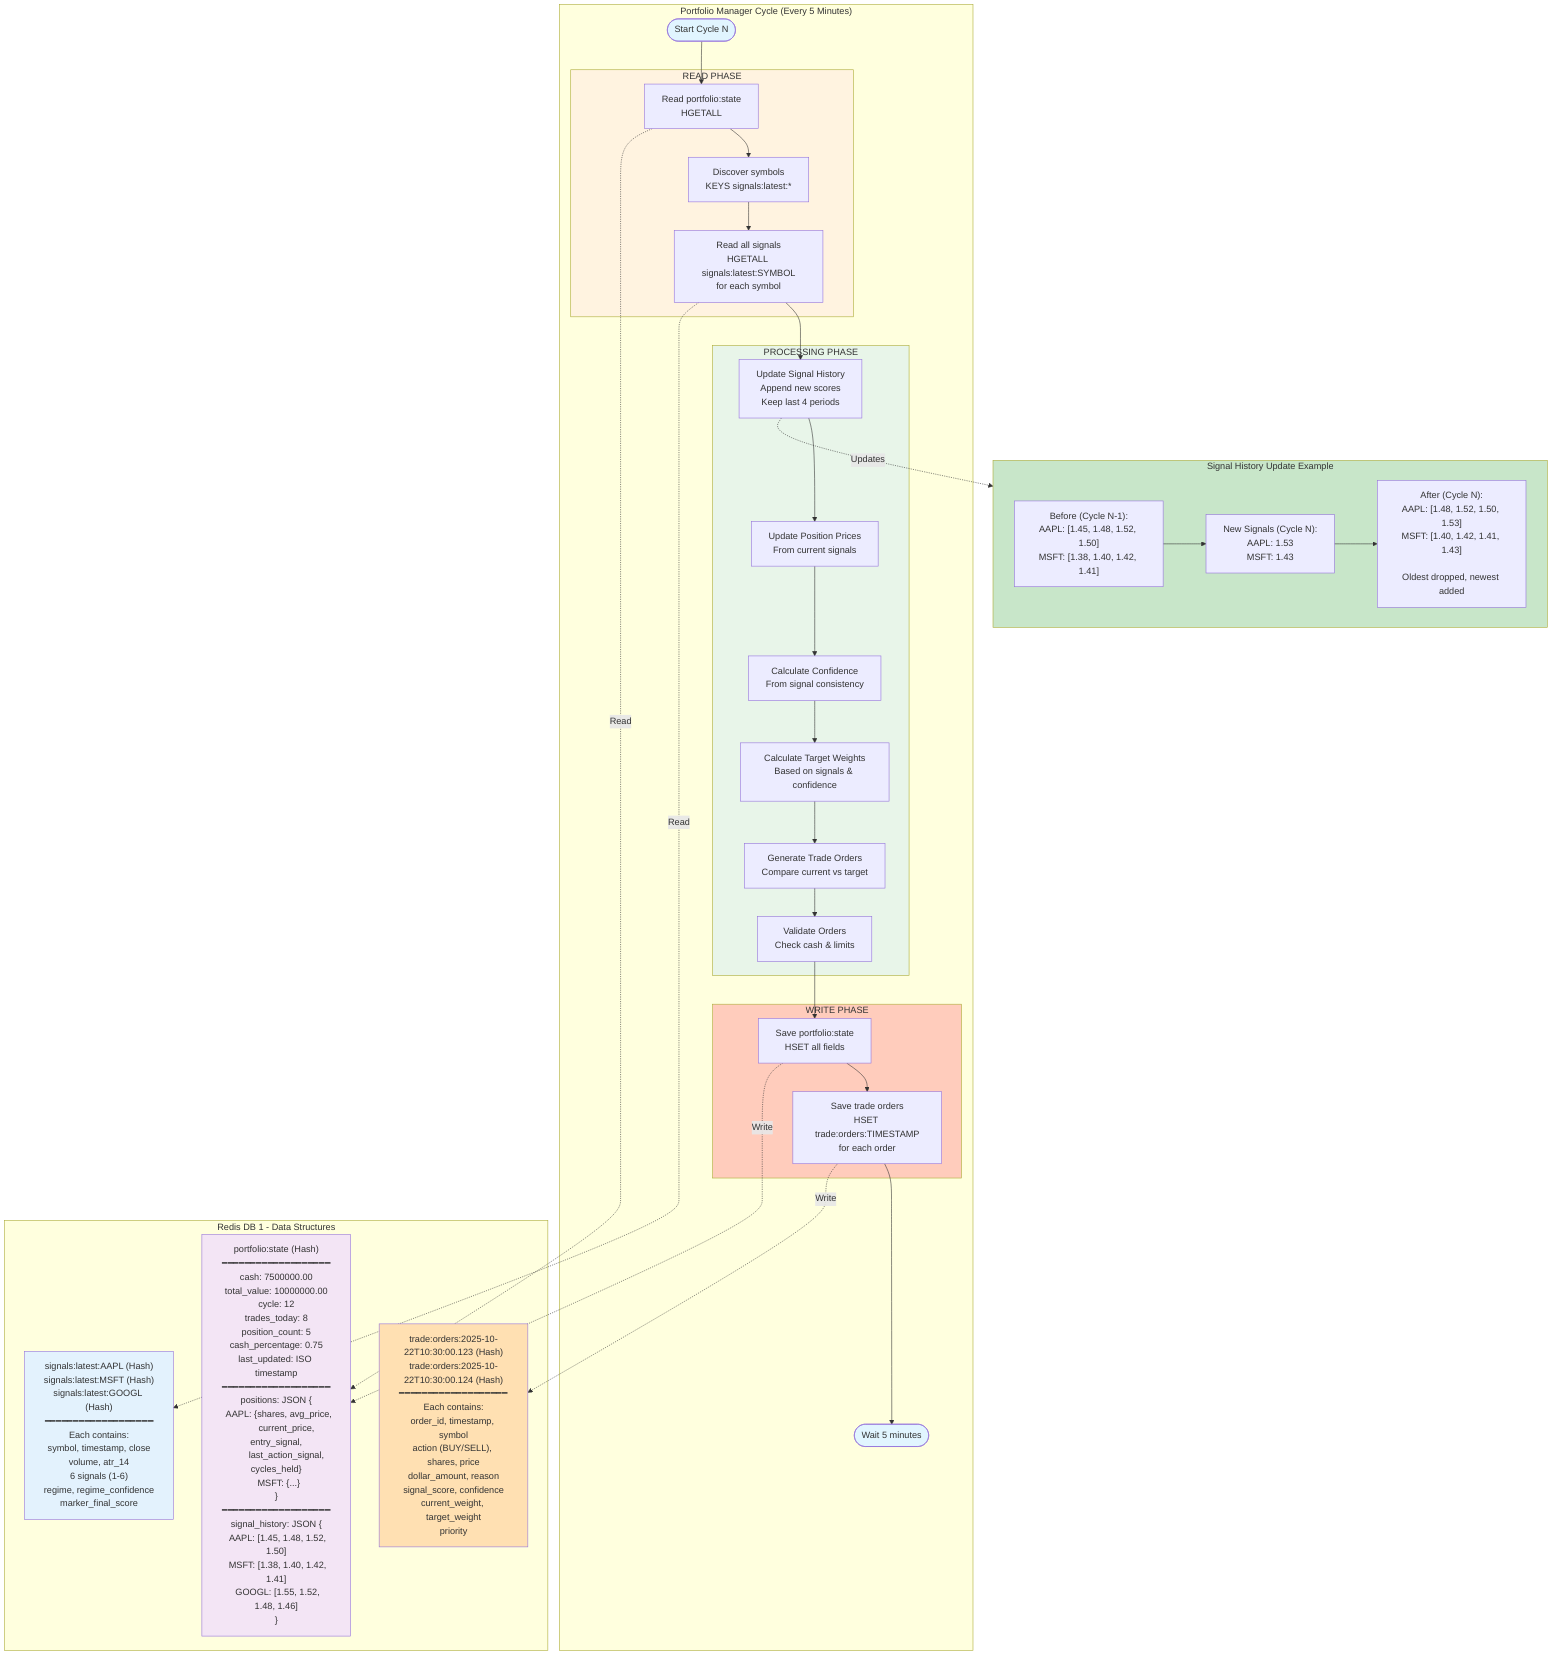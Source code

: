 graph TB
    subgraph EveryFiveMinutes["Portfolio Manager Cycle (Every 5 Minutes)"]
        Start([Start Cycle N])
        
        subgraph ReadPhase["READ PHASE"]
            R1[Read portfolio:state<br/>HGETALL]
            R2[Discover symbols<br/>KEYS signals:latest:*]
            R3[Read all signals<br/>HGETALL signals:latest:SYMBOL<br/>for each symbol]
        end
        
        subgraph ProcessPhase["PROCESSING PHASE"]
            P1[Update Signal History<br/>Append new scores<br/>Keep last 4 periods]
            P2[Update Position Prices<br/>From current signals]
            P3[Calculate Confidence<br/>From signal consistency]
            P4[Calculate Target Weights<br/>Based on signals & confidence]
            P5[Generate Trade Orders<br/>Compare current vs target]
            P6[Validate Orders<br/>Check cash & limits]
        end
        
        subgraph WritePhase["WRITE PHASE"]
            W1[Save portfolio:state<br/>HSET all fields]
            W2[Save trade orders<br/>HSET trade:orders:TIMESTAMP<br/>for each order]
        end
        
        Start --> R1
        R1 --> R2
        R2 --> R3
        R3 --> P1
        P1 --> P2
        P2 --> P3
        P3 --> P4
        P4 --> P5
        P5 --> P6
        P6 --> W1
        W1 --> W2
        W2 --> End([Wait 5 minutes])
    end
    
    subgraph RedisDB1["Redis DB 1 - Data Structures"]
        direction TB
        
        PortfolioState["portfolio:state (Hash)<br/>━━━━━━━━━━━━━━━━━━━<br/>cash: 7500000.00<br/>total_value: 10000000.00<br/>cycle: 12<br/>trades_today: 8<br/>position_count: 5<br/>cash_percentage: 0.75<br/>last_updated: ISO timestamp<br/>━━━━━━━━━━━━━━━━━━━<br/>positions: JSON {<br/>  AAPL: {shares, avg_price,<br/>         current_price, entry_signal,<br/>         last_action_signal, cycles_held}<br/>  MSFT: {...}<br/>}<br/>━━━━━━━━━━━━━━━━━━━<br/>signal_history: JSON {<br/>  AAPL: [1.45, 1.48, 1.52, 1.50]<br/>  MSFT: [1.38, 1.40, 1.42, 1.41]<br/>  GOOGL: [1.55, 1.52, 1.48, 1.46]<br/>}"]
        
        SignalsData["signals:latest:AAPL (Hash)<br/>signals:latest:MSFT (Hash)<br/>signals:latest:GOOGL (Hash)<br/>━━━━━━━━━━━━━━━━━━━<br/>Each contains:<br/>symbol, timestamp, close<br/>volume, atr_14<br/>6 signals (1-6)<br/>regime, regime_confidence<br/>marker_final_score"]
        
        OrdersData["trade:orders:2025-10-22T10:30:00.123 (Hash)<br/>trade:orders:2025-10-22T10:30:00.124 (Hash)<br/>━━━━━━━━━━━━━━━━━━━<br/>Each contains:<br/>order_id, timestamp, symbol<br/>action (BUY/SELL), shares, price<br/>dollar_amount, reason<br/>signal_score, confidence<br/>current_weight, target_weight<br/>priority"]
    end
    
    R1 -.->|Read| PortfolioState
    R3 -.->|Read| SignalsData
    W1 -.->|Write| PortfolioState
    W2 -.->|Write| OrdersData
    
    subgraph DataTransformation["Signal History Update Example"]
        Before["Before (Cycle N-1):<br/>AAPL: [1.45, 1.48, 1.52, 1.50]<br/>MSFT: [1.38, 1.40, 1.42, 1.41]"]
        NewSignals["New Signals (Cycle N):<br/>AAPL: 1.53<br/>MSFT: 1.43"]
        After["After (Cycle N):<br/>AAPL: [1.48, 1.52, 1.50, 1.53]<br/>MSFT: [1.40, 1.42, 1.41, 1.43]<br/><br/>Oldest dropped, newest added"]
        
        Before --> NewSignals
        NewSignals --> After
    end
    
    P1 -.->|Updates| DataTransformation
    
    style Start fill:#e1f5ff
    style End fill:#e1f5ff
    style ReadPhase fill:#fff3e0
    style ProcessPhase fill:#e8f5e9
    style WritePhase fill:#ffccbc
    style PortfolioState fill:#f3e5f5
    style SignalsData fill:#e3f2fd
    style OrdersData fill:#ffe0b2
    style DataTransformation fill:#c8e6c9